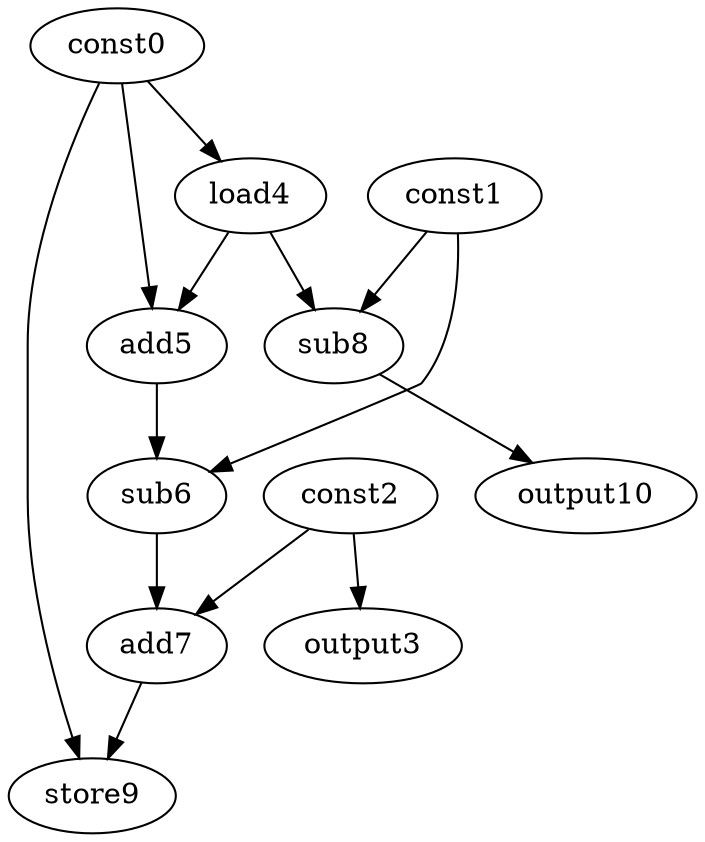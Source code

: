 digraph G { 
const0[opcode=const]; 
const1[opcode=const]; 
const2[opcode=const]; 
output3[opcode=output]; 
load4[opcode=load]; 
add5[opcode=add]; 
sub6[opcode=sub]; 
add7[opcode=add]; 
sub8[opcode=sub]; 
store9[opcode=store]; 
output10[opcode=output]; 
const2->output3[operand=0];
const0->load4[operand=0];
const0->add5[operand=0];
load4->add5[operand=1];
const1->sub8[operand=0];
load4->sub8[operand=1];
const1->sub6[operand=0];
add5->sub6[operand=1];
sub8->output10[operand=0];
const2->add7[operand=0];
sub6->add7[operand=1];
add7->store9[operand=0];
const0->store9[operand=1];
}
